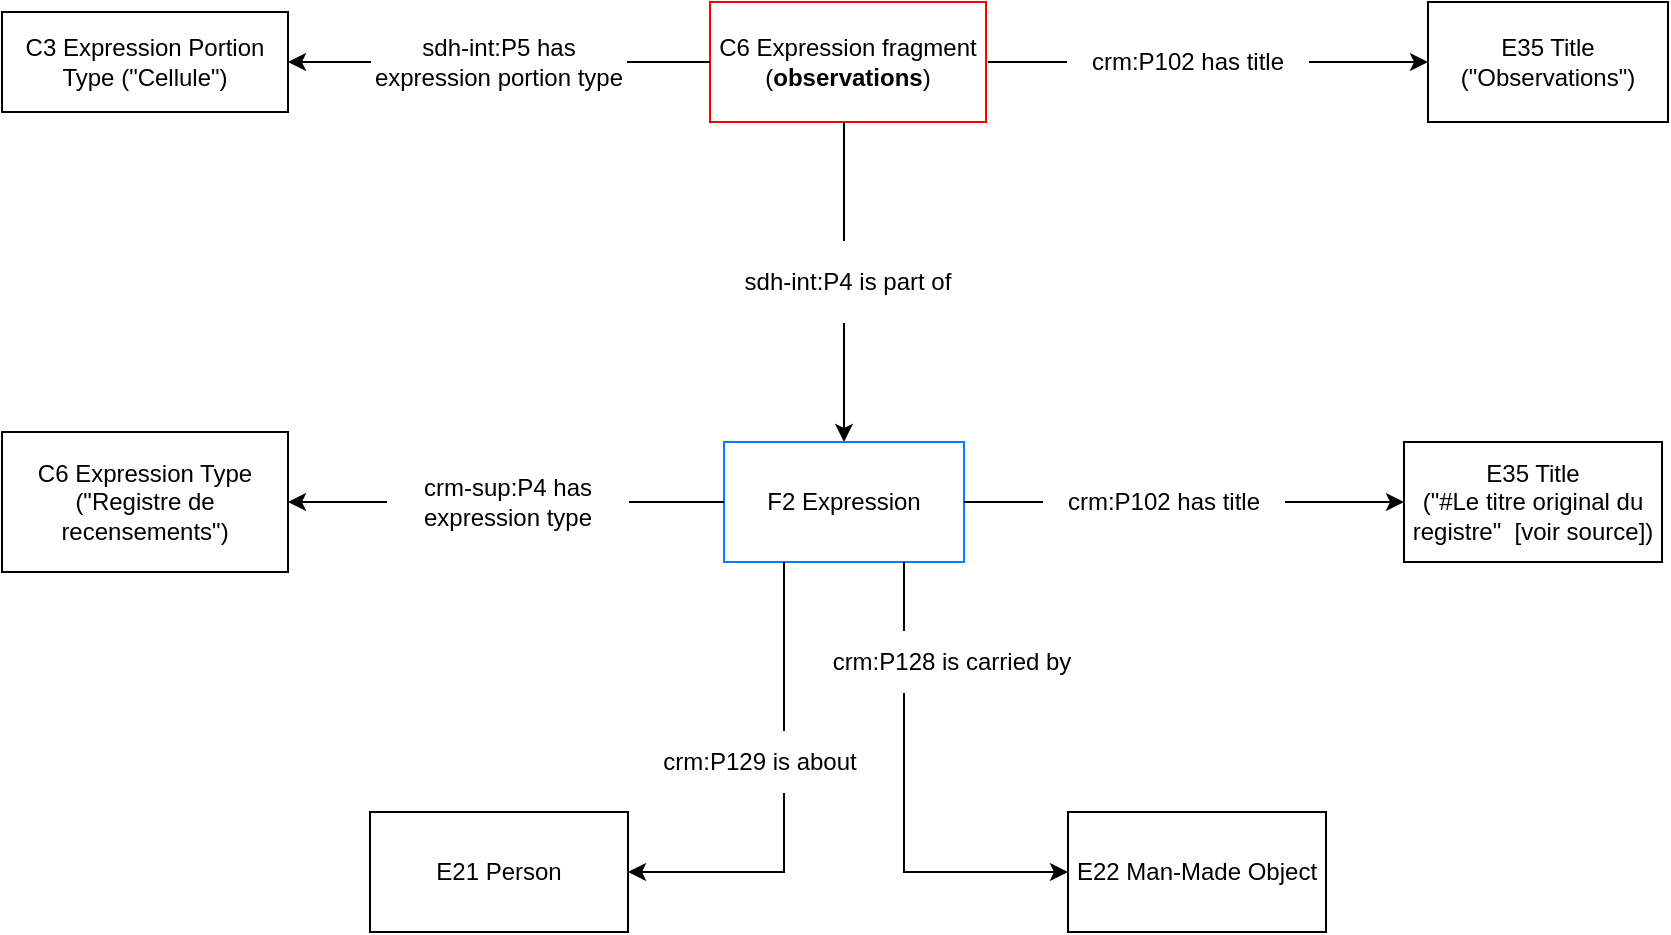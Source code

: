 <mxfile version="24.4.6" type="device">
  <diagram name="Page-1" id="0SBXd49LUMcfFHOJyT-W">
    <mxGraphModel dx="841" dy="614" grid="1" gridSize="10" guides="1" tooltips="1" connect="1" arrows="1" fold="1" page="1" pageScale="1" pageWidth="2336" pageHeight="1654" math="0" shadow="0">
      <root>
        <mxCell id="0" />
        <mxCell id="1" parent="0" />
        <mxCell id="LVzLQ8PIczJLZQD4RkMt-1" value="C3 Expression Portion Type (&quot;Cellule&quot;)" style="rounded=0;whiteSpace=wrap;html=1;fillColor=default;strokeColor=#000000;" parent="1" vertex="1">
          <mxGeometry x="750" y="270" width="143" height="50" as="geometry" />
        </mxCell>
        <mxCell id="LVzLQ8PIczJLZQD4RkMt-3" value="C6 Expression fragment&lt;div&gt;(&lt;b&gt;observations&lt;/b&gt;)&lt;/div&gt;" style="rounded=0;whiteSpace=wrap;html=1;strokeColor=#FF0000;" parent="1" vertex="1">
          <mxGeometry x="1104" y="265" width="138" height="60" as="geometry" />
        </mxCell>
        <mxCell id="LVzLQ8PIczJLZQD4RkMt-46" value="E35 Title&lt;div&gt;(&quot;Observations&quot;)&lt;/div&gt;" style="rounded=0;whiteSpace=wrap;html=1;" parent="1" vertex="1">
          <mxGeometry x="1463" y="265" width="120" height="60" as="geometry" />
        </mxCell>
        <mxCell id="LVzLQ8PIczJLZQD4RkMt-47" value="" style="endArrow=classic;html=1;rounded=0;entryX=0;entryY=0.5;entryDx=0;entryDy=0;" parent="1" target="LVzLQ8PIczJLZQD4RkMt-46" edge="1">
          <mxGeometry width="50" height="50" relative="1" as="geometry">
            <mxPoint x="1243" y="295" as="sourcePoint" />
            <mxPoint x="1181" y="135" as="targetPoint" />
          </mxGeometry>
        </mxCell>
        <mxCell id="LVzLQ8PIczJLZQD4RkMt-49" value="" style="endArrow=classic;html=1;rounded=0;entryX=1;entryY=0.5;entryDx=0;entryDy=0;exitX=0;exitY=0.5;exitDx=0;exitDy=0;" parent="1" target="LVzLQ8PIczJLZQD4RkMt-1" edge="1" source="LVzLQ8PIczJLZQD4RkMt-3">
          <mxGeometry width="50" height="50" relative="1" as="geometry">
            <mxPoint x="1103" y="295" as="sourcePoint" />
            <mxPoint x="1393" y="305" as="targetPoint" />
          </mxGeometry>
        </mxCell>
        <mxCell id="LVzLQ8PIczJLZQD4RkMt-51" value="crm:P102 has title" style="rounded=0;whiteSpace=wrap;html=1;strokeColor=#FFFFFF;" parent="1" vertex="1">
          <mxGeometry x="1283" y="275" width="120" height="40" as="geometry" />
        </mxCell>
        <mxCell id="LVzLQ8PIczJLZQD4RkMt-55" value="" style="endArrow=classic;html=1;rounded=0;entryX=0.5;entryY=0;entryDx=0;entryDy=0;exitX=0.5;exitY=1;exitDx=0;exitDy=0;" parent="1" target="k4S215dzI5b8nacuZygM-1" edge="1">
          <mxGeometry width="50" height="50" relative="1" as="geometry">
            <mxPoint x="1171" y="325" as="sourcePoint" />
            <mxPoint x="533" y="504" as="targetPoint" />
          </mxGeometry>
        </mxCell>
        <mxCell id="k4S215dzI5b8nacuZygM-1" value="F2 Expression" style="rounded=0;whiteSpace=wrap;html=1;strokeColor=#007FFF;" parent="1" vertex="1">
          <mxGeometry x="1111" y="485" width="120" height="60" as="geometry" />
        </mxCell>
        <mxCell id="k4S215dzI5b8nacuZygM-3" value="sdh-int:P4 is part of" style="rounded=0;whiteSpace=wrap;html=1;strokeColor=#FFFFFF;" parent="1" vertex="1">
          <mxGeometry x="1113" y="385" width="120" height="40" as="geometry" />
        </mxCell>
        <mxCell id="k4S215dzI5b8nacuZygM-4" value="" style="endArrow=classic;html=1;rounded=0;exitX=0;exitY=0.5;exitDx=0;exitDy=0;" parent="1" source="k4S215dzI5b8nacuZygM-1" edge="1">
          <mxGeometry width="50" height="50" relative="1" as="geometry">
            <mxPoint x="1241" y="525" as="sourcePoint" />
            <mxPoint x="893" y="515" as="targetPoint" />
          </mxGeometry>
        </mxCell>
        <mxCell id="k4S215dzI5b8nacuZygM-6" value="C6 Expression Type (&quot;Registre de recensements&quot;)" style="rounded=0;whiteSpace=wrap;html=1;strokeColor=#000000;" parent="1" vertex="1">
          <mxGeometry x="750" y="480" width="143" height="70" as="geometry" />
        </mxCell>
        <mxCell id="k4S215dzI5b8nacuZygM-9" value="crm-sup:P4 has expression type" style="rounded=0;whiteSpace=wrap;html=1;strokeColor=#FFFFFF;" parent="1" vertex="1">
          <mxGeometry x="943" y="495" width="120" height="40" as="geometry" />
        </mxCell>
        <mxCell id="HAUt-S14t3uU3Z7pO_b0-2" value="E35 Title&lt;div&gt;(&quot;#Le titre original du registre&quot;&amp;nbsp;&lt;span style=&quot;background-color: initial;&quot;&gt;&amp;nbsp;&lt;/span&gt;&lt;span style=&quot;background-color: initial;&quot;&gt;[voir source]&lt;/span&gt;&lt;span style=&quot;background-color: initial;&quot;&gt;)&lt;/span&gt;&lt;/div&gt;" style="rounded=0;whiteSpace=wrap;html=1;" parent="1" vertex="1">
          <mxGeometry x="1451" y="485" width="129" height="60" as="geometry" />
        </mxCell>
        <mxCell id="HAUt-S14t3uU3Z7pO_b0-3" value="" style="endArrow=classic;html=1;rounded=0;entryX=0;entryY=0.5;entryDx=0;entryDy=0;" parent="1" target="HAUt-S14t3uU3Z7pO_b0-2" edge="1">
          <mxGeometry width="50" height="50" relative="1" as="geometry">
            <mxPoint x="1231" y="515" as="sourcePoint" />
            <mxPoint x="1169" y="355" as="targetPoint" />
          </mxGeometry>
        </mxCell>
        <mxCell id="HAUt-S14t3uU3Z7pO_b0-4" value="crm:P102 has title" style="rounded=0;whiteSpace=wrap;html=1;strokeColor=#FFFFFF;" parent="1" vertex="1">
          <mxGeometry x="1271" y="495" width="120" height="40" as="geometry" />
        </mxCell>
        <mxCell id="HAUt-S14t3uU3Z7pO_b0-6" value="E22 Man-Made Object" style="rounded=0;whiteSpace=wrap;html=1;" parent="1" vertex="1">
          <mxGeometry x="1283" y="670" width="129" height="60" as="geometry" />
        </mxCell>
        <mxCell id="HAUt-S14t3uU3Z7pO_b0-7" value="" style="endArrow=classic;html=1;rounded=0;entryX=0;entryY=0.5;entryDx=0;entryDy=0;exitX=0.75;exitY=1;exitDx=0;exitDy=0;" parent="1" source="k4S215dzI5b8nacuZygM-1" target="HAUt-S14t3uU3Z7pO_b0-6" edge="1">
          <mxGeometry width="50" height="50" relative="1" as="geometry">
            <mxPoint x="1150" y="620" as="sourcePoint" />
            <mxPoint x="1370" y="620" as="targetPoint" />
            <Array as="points">
              <mxPoint x="1201" y="700" />
            </Array>
          </mxGeometry>
        </mxCell>
        <mxCell id="HAUt-S14t3uU3Z7pO_b0-8" value="E21 Person" style="rounded=0;whiteSpace=wrap;html=1;" parent="1" vertex="1">
          <mxGeometry x="934" y="670" width="129" height="60" as="geometry" />
        </mxCell>
        <mxCell id="HAUt-S14t3uU3Z7pO_b0-9" value="" style="endArrow=classic;html=1;rounded=0;entryX=1;entryY=0.5;entryDx=0;entryDy=0;exitX=0.25;exitY=1;exitDx=0;exitDy=0;" parent="1" source="k4S215dzI5b8nacuZygM-1" target="HAUt-S14t3uU3Z7pO_b0-8" edge="1">
          <mxGeometry width="50" height="50" relative="1" as="geometry">
            <mxPoint x="1211" y="555" as="sourcePoint" />
            <mxPoint x="1293" y="710" as="targetPoint" />
            <Array as="points">
              <mxPoint x="1141" y="700" />
            </Array>
          </mxGeometry>
        </mxCell>
        <mxCell id="HAUt-S14t3uU3Z7pO_b0-10" value="crm:P129 is about" style="rounded=0;whiteSpace=wrap;html=1;strokeColor=#FFFFFF;" parent="1" vertex="1">
          <mxGeometry x="1070" y="630" width="118" height="30" as="geometry" />
        </mxCell>
        <mxCell id="HAUt-S14t3uU3Z7pO_b0-11" value="crm:P128 is carried by" style="rounded=0;whiteSpace=wrap;html=1;strokeColor=#FFFFFF;" parent="1" vertex="1">
          <mxGeometry x="1160" y="580" width="130" height="30" as="geometry" />
        </mxCell>
        <mxCell id="LVzLQ8PIczJLZQD4RkMt-50" value="sdh-int:P5 has expression portion type" style="rounded=0;whiteSpace=wrap;html=1;strokeColor=#FFFFFF;" parent="1" vertex="1">
          <mxGeometry x="935" y="275" width="127" height="40" as="geometry" />
        </mxCell>
      </root>
    </mxGraphModel>
  </diagram>
</mxfile>
